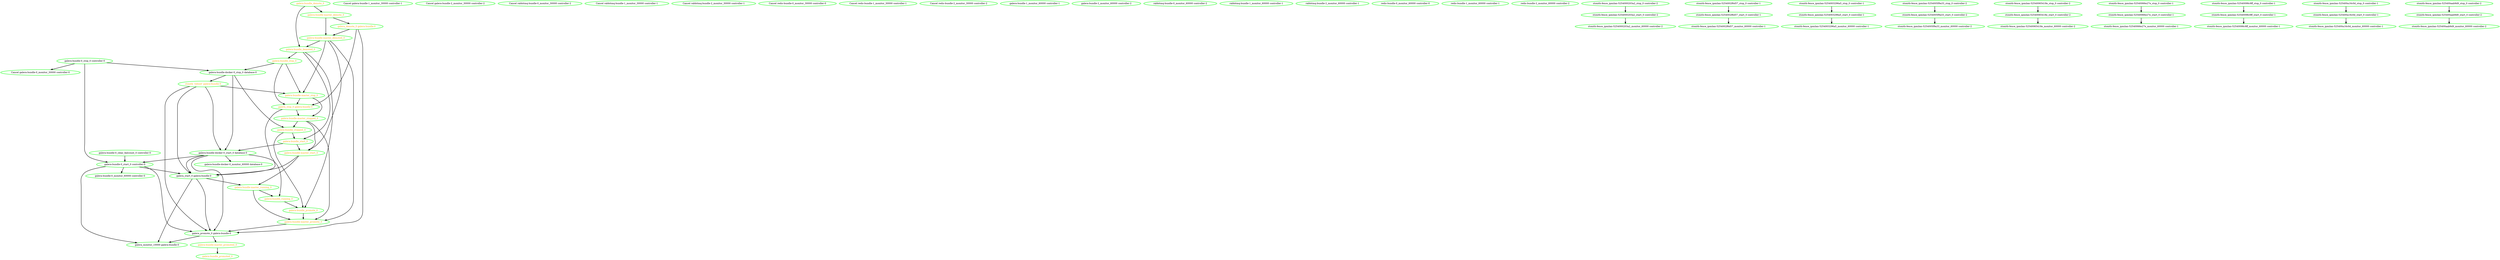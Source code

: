 digraph "g" {
"Cancel galera-bundle-0_monitor_30000 controller-0" [ style=bold color="green" fontcolor="black"]
"Cancel galera-bundle-1_monitor_30000 controller-1" [ style=bold color="green" fontcolor="black"]
"Cancel galera-bundle-2_monitor_30000 controller-2" [ style=bold color="green" fontcolor="black"]
"Cancel rabbitmq-bundle-0_monitor_30000 controller-2" [ style=bold color="green" fontcolor="black"]
"Cancel rabbitmq-bundle-1_monitor_30000 controller-1" [ style=bold color="green" fontcolor="black"]
"Cancel rabbitmq-bundle-2_monitor_30000 controller-1" [ style=bold color="green" fontcolor="black"]
"Cancel redis-bundle-0_monitor_30000 controller-0" [ style=bold color="green" fontcolor="black"]
"Cancel redis-bundle-1_monitor_30000 controller-1" [ style=bold color="green" fontcolor="black"]
"Cancel redis-bundle-2_monitor_30000 controller-2" [ style=bold color="green" fontcolor="black"]
"galera-bundle-0_clear_failcount_0 controller-0" -> "galera-bundle-0_start_0 controller-0" [ style = bold]
"galera-bundle-0_clear_failcount_0 controller-0" [ style=bold color="green" fontcolor="black"]
"galera-bundle-0_monitor_60000 controller-0" [ style=bold color="green" fontcolor="black"]
"galera-bundle-0_start_0 controller-0" -> "galera-bundle-0_monitor_60000 controller-0" [ style = bold]
"galera-bundle-0_start_0 controller-0" -> "galera_monitor_10000 galera-bundle-0" [ style = bold]
"galera-bundle-0_start_0 controller-0" -> "galera_promote_0 galera-bundle-0" [ style = bold]
"galera-bundle-0_start_0 controller-0" -> "galera_start_0 galera-bundle-0" [ style = bold]
"galera-bundle-0_start_0 controller-0" [ style=bold color="green" fontcolor="black"]
"galera-bundle-0_stop_0 controller-0" -> "Cancel galera-bundle-0_monitor_30000 controller-0" [ style = bold]
"galera-bundle-0_stop_0 controller-0" -> "galera-bundle-0_start_0 controller-0" [ style = bold]
"galera-bundle-0_stop_0 controller-0" -> "galera-bundle-docker-0_stop_0 database-0" [ style = bold]
"galera-bundle-0_stop_0 controller-0" [ style=bold color="green" fontcolor="black"]
"galera-bundle-1_monitor_60000 controller-1" [ style=bold color="green" fontcolor="black"]
"galera-bundle-2_monitor_60000 controller-2" [ style=bold color="green" fontcolor="black"]
"galera-bundle-docker-0_monitor_60000 database-0" [ style=bold color="green" fontcolor="black"]
"galera-bundle-docker-0_start_0 database-0" -> "galera-bundle-0_start_0 controller-0" [ style = bold]
"galera-bundle-docker-0_start_0 database-0" -> "galera-bundle-docker-0_monitor_60000 database-0" [ style = bold]
"galera-bundle-docker-0_start_0 database-0" -> "galera-bundle_running_0" [ style = bold]
"galera-bundle-docker-0_start_0 database-0" -> "galera_promote_0 galera-bundle-0" [ style = bold]
"galera-bundle-docker-0_start_0 database-0" -> "galera_start_0 galera-bundle-0" [ style = bold]
"galera-bundle-docker-0_start_0 database-0" [ style=bold color="green" fontcolor="black"]
"galera-bundle-docker-0_stop_0 database-0" -> "galera-bundle-docker-0_start_0 database-0" [ style = bold]
"galera-bundle-docker-0_stop_0 database-0" -> "galera-bundle_stopped_0" [ style = bold]
"galera-bundle-docker-0_stop_0 database-0" -> "stonith 'reboot' galera-bundle-0" [ style = bold]
"galera-bundle-docker-0_stop_0 database-0" [ style=bold color="green" fontcolor="black"]
"galera-bundle-master_demote_0" -> "galera-bundle-master_demoted_0" [ style = bold]
"galera-bundle-master_demote_0" -> "galera_demote_0 galera-bundle-0" [ style = bold]
"galera-bundle-master_demote_0" [ style=bold color="green" fontcolor="orange"]
"galera-bundle-master_demoted_0" -> "galera-bundle-master_promote_0" [ style = bold]
"galera-bundle-master_demoted_0" -> "galera-bundle-master_start_0" [ style = bold]
"galera-bundle-master_demoted_0" -> "galera-bundle-master_stop_0" [ style = bold]
"galera-bundle-master_demoted_0" -> "galera-bundle_demoted_0" [ style = bold]
"galera-bundle-master_demoted_0" [ style=bold color="green" fontcolor="orange"]
"galera-bundle-master_promote_0" -> "galera_promote_0 galera-bundle-0" [ style = bold]
"galera-bundle-master_promote_0" [ style=bold color="green" fontcolor="orange"]
"galera-bundle-master_promoted_0" -> "galera-bundle_promoted_0" [ style = bold]
"galera-bundle-master_promoted_0" [ style=bold color="green" fontcolor="orange"]
"galera-bundle-master_running_0" -> "galera-bundle-master_promote_0" [ style = bold]
"galera-bundle-master_running_0" -> "galera-bundle_running_0" [ style = bold]
"galera-bundle-master_running_0" [ style=bold color="green" fontcolor="orange"]
"galera-bundle-master_start_0" -> "galera-bundle-master_running_0" [ style = bold]
"galera-bundle-master_start_0" -> "galera_start_0 galera-bundle-0" [ style = bold]
"galera-bundle-master_start_0" [ style=bold color="green" fontcolor="orange"]
"galera-bundle-master_stop_0" -> "galera-bundle-master_stopped_0" [ style = bold]
"galera-bundle-master_stop_0" -> "galera_stop_0 galera-bundle-0" [ style = bold]
"galera-bundle-master_stop_0" [ style=bold color="green" fontcolor="orange"]
"galera-bundle-master_stopped_0" -> "galera-bundle-master_promote_0" [ style = bold]
"galera-bundle-master_stopped_0" -> "galera-bundle-master_start_0" [ style = bold]
"galera-bundle-master_stopped_0" -> "galera-bundle_stopped_0" [ style = bold]
"galera-bundle-master_stopped_0" [ style=bold color="green" fontcolor="orange"]
"galera-bundle_demote_0" -> "galera-bundle-master_demote_0" [ style = bold]
"galera-bundle_demote_0" -> "galera-bundle_demoted_0" [ style = bold]
"galera-bundle_demote_0" [ style=bold color="green" fontcolor="orange"]
"galera-bundle_demoted_0" -> "galera-bundle_promote_0" [ style = bold]
"galera-bundle_demoted_0" -> "galera-bundle_start_0" [ style = bold]
"galera-bundle_demoted_0" -> "galera-bundle_stop_0" [ style = bold]
"galera-bundle_demoted_0" [ style=bold color="green" fontcolor="orange"]
"galera-bundle_promote_0" -> "galera-bundle-master_promote_0" [ style = bold]
"galera-bundle_promote_0" [ style=bold color="green" fontcolor="orange"]
"galera-bundle_promoted_0" [ style=bold color="green" fontcolor="orange"]
"galera-bundle_running_0" -> "galera-bundle_promote_0" [ style = bold]
"galera-bundle_running_0" [ style=bold color="green" fontcolor="orange"]
"galera-bundle_start_0" -> "galera-bundle-docker-0_start_0 database-0" [ style = bold]
"galera-bundle_start_0" -> "galera-bundle-master_start_0" [ style = bold]
"galera-bundle_start_0" [ style=bold color="green" fontcolor="orange"]
"galera-bundle_stop_0" -> "galera-bundle-docker-0_stop_0 database-0" [ style = bold]
"galera-bundle_stop_0" -> "galera-bundle-master_stop_0" [ style = bold]
"galera-bundle_stop_0" -> "galera_stop_0 galera-bundle-0" [ style = bold]
"galera-bundle_stop_0" [ style=bold color="green" fontcolor="orange"]
"galera-bundle_stopped_0" -> "galera-bundle_promote_0" [ style = bold]
"galera-bundle_stopped_0" -> "galera-bundle_start_0" [ style = bold]
"galera-bundle_stopped_0" [ style=bold color="green" fontcolor="orange"]
"galera_demote_0 galera-bundle-0" -> "galera-bundle-master_demoted_0" [ style = bold]
"galera_demote_0 galera-bundle-0" -> "galera_promote_0 galera-bundle-0" [ style = bold]
"galera_demote_0 galera-bundle-0" -> "galera_stop_0 galera-bundle-0" [ style = bold]
"galera_demote_0 galera-bundle-0" [ style=bold color="green" fontcolor="orange"]
"galera_monitor_10000 galera-bundle-0" [ style=bold color="green" fontcolor="black"]
"galera_promote_0 galera-bundle-0" -> "galera-bundle-master_promoted_0" [ style = bold]
"galera_promote_0 galera-bundle-0" -> "galera_monitor_10000 galera-bundle-0" [ style = bold]
"galera_promote_0 galera-bundle-0" [ style=bold color="green" fontcolor="black"]
"galera_start_0 galera-bundle-0" -> "galera-bundle-master_running_0" [ style = bold]
"galera_start_0 galera-bundle-0" -> "galera_monitor_10000 galera-bundle-0" [ style = bold]
"galera_start_0 galera-bundle-0" -> "galera_promote_0 galera-bundle-0" [ style = bold]
"galera_start_0 galera-bundle-0" [ style=bold color="green" fontcolor="black"]
"galera_stop_0 galera-bundle-0" -> "galera-bundle-master_stopped_0" [ style = bold]
"galera_stop_0 galera-bundle-0" -> "galera_start_0 galera-bundle-0" [ style = bold]
"galera_stop_0 galera-bundle-0" [ style=bold color="green" fontcolor="orange"]
"rabbitmq-bundle-0_monitor_60000 controller-2" [ style=bold color="green" fontcolor="black"]
"rabbitmq-bundle-1_monitor_60000 controller-1" [ style=bold color="green" fontcolor="black"]
"rabbitmq-bundle-2_monitor_60000 controller-1" [ style=bold color="green" fontcolor="black"]
"redis-bundle-0_monitor_60000 controller-0" [ style=bold color="green" fontcolor="black"]
"redis-bundle-1_monitor_60000 controller-1" [ style=bold color="green" fontcolor="black"]
"redis-bundle-2_monitor_60000 controller-2" [ style=bold color="green" fontcolor="black"]
"stonith 'reboot' galera-bundle-0" -> "galera-bundle-docker-0_start_0 database-0" [ style = bold]
"stonith 'reboot' galera-bundle-0" -> "galera-bundle-master_stop_0" [ style = bold]
"stonith 'reboot' galera-bundle-0" -> "galera_promote_0 galera-bundle-0" [ style = bold]
"stonith 'reboot' galera-bundle-0" -> "galera_start_0 galera-bundle-0" [ style = bold]
"stonith 'reboot' galera-bundle-0" [ style=bold color="green" fontcolor="orange"]
"stonith-fence_ipmilan-5254000203a2_monitor_60000 controller-2" [ style=bold color="green" fontcolor="black"]
"stonith-fence_ipmilan-5254000203a2_start_0 controller-2" -> "stonith-fence_ipmilan-5254000203a2_monitor_60000 controller-2" [ style = bold]
"stonith-fence_ipmilan-5254000203a2_start_0 controller-2" [ style=bold color="green" fontcolor="black"]
"stonith-fence_ipmilan-5254000203a2_stop_0 controller-2" -> "stonith-fence_ipmilan-5254000203a2_start_0 controller-2" [ style = bold]
"stonith-fence_ipmilan-5254000203a2_stop_0 controller-2" [ style=bold color="green" fontcolor="black"]
"stonith-fence_ipmilan-5254002f6d57_monitor_60000 controller-1" [ style=bold color="green" fontcolor="black"]
"stonith-fence_ipmilan-5254002f6d57_start_0 controller-1" -> "stonith-fence_ipmilan-5254002f6d57_monitor_60000 controller-1" [ style = bold]
"stonith-fence_ipmilan-5254002f6d57_start_0 controller-1" [ style=bold color="green" fontcolor="black"]
"stonith-fence_ipmilan-5254002f6d57_stop_0 controller-1" -> "stonith-fence_ipmilan-5254002f6d57_start_0 controller-1" [ style = bold]
"stonith-fence_ipmilan-5254002f6d57_stop_0 controller-1" [ style=bold color="green" fontcolor="black"]
"stonith-fence_ipmilan-5254003296a5_monitor_60000 controller-1" [ style=bold color="green" fontcolor="black"]
"stonith-fence_ipmilan-5254003296a5_start_0 controller-1" -> "stonith-fence_ipmilan-5254003296a5_monitor_60000 controller-1" [ style = bold]
"stonith-fence_ipmilan-5254003296a5_start_0 controller-1" [ style=bold color="green" fontcolor="black"]
"stonith-fence_ipmilan-5254003296a5_stop_0 controller-1" -> "stonith-fence_ipmilan-5254003296a5_start_0 controller-1" [ style = bold]
"stonith-fence_ipmilan-5254003296a5_stop_0 controller-1" [ style=bold color="green" fontcolor="black"]
"stonith-fence_ipmilan-5254005f9a33_monitor_60000 controller-2" [ style=bold color="green" fontcolor="black"]
"stonith-fence_ipmilan-5254005f9a33_start_0 controller-2" -> "stonith-fence_ipmilan-5254005f9a33_monitor_60000 controller-2" [ style = bold]
"stonith-fence_ipmilan-5254005f9a33_start_0 controller-2" [ style=bold color="green" fontcolor="black"]
"stonith-fence_ipmilan-5254005f9a33_stop_0 controller-2" -> "stonith-fence_ipmilan-5254005f9a33_start_0 controller-2" [ style = bold]
"stonith-fence_ipmilan-5254005f9a33_stop_0 controller-2" [ style=bold color="green" fontcolor="black"]
"stonith-fence_ipmilan-52540065418e_monitor_60000 controller-2" [ style=bold color="green" fontcolor="black"]
"stonith-fence_ipmilan-52540065418e_start_0 controller-2" -> "stonith-fence_ipmilan-52540065418e_monitor_60000 controller-2" [ style = bold]
"stonith-fence_ipmilan-52540065418e_start_0 controller-2" [ style=bold color="green" fontcolor="black"]
"stonith-fence_ipmilan-52540065418e_stop_0 controller-2" -> "stonith-fence_ipmilan-52540065418e_start_0 controller-2" [ style = bold]
"stonith-fence_ipmilan-52540065418e_stop_0 controller-2" [ style=bold color="green" fontcolor="black"]
"stonith-fence_ipmilan-52540066e27e_monitor_60000 controller-1" [ style=bold color="green" fontcolor="black"]
"stonith-fence_ipmilan-52540066e27e_start_0 controller-1" -> "stonith-fence_ipmilan-52540066e27e_monitor_60000 controller-1" [ style = bold]
"stonith-fence_ipmilan-52540066e27e_start_0 controller-1" [ style=bold color="green" fontcolor="black"]
"stonith-fence_ipmilan-52540066e27e_stop_0 controller-1" -> "stonith-fence_ipmilan-52540066e27e_start_0 controller-1" [ style = bold]
"stonith-fence_ipmilan-52540066e27e_stop_0 controller-1" [ style=bold color="green" fontcolor="black"]
"stonith-fence_ipmilan-52540098c9ff_monitor_60000 controller-1" [ style=bold color="green" fontcolor="black"]
"stonith-fence_ipmilan-52540098c9ff_start_0 controller-1" -> "stonith-fence_ipmilan-52540098c9ff_monitor_60000 controller-1" [ style = bold]
"stonith-fence_ipmilan-52540098c9ff_start_0 controller-1" [ style=bold color="green" fontcolor="black"]
"stonith-fence_ipmilan-52540098c9ff_stop_0 controller-1" -> "stonith-fence_ipmilan-52540098c9ff_start_0 controller-1" [ style = bold]
"stonith-fence_ipmilan-52540098c9ff_stop_0 controller-1" [ style=bold color="green" fontcolor="black"]
"stonith-fence_ipmilan-525400a16c0d_monitor_60000 controller-1" [ style=bold color="green" fontcolor="black"]
"stonith-fence_ipmilan-525400a16c0d_start_0 controller-1" -> "stonith-fence_ipmilan-525400a16c0d_monitor_60000 controller-1" [ style = bold]
"stonith-fence_ipmilan-525400a16c0d_start_0 controller-1" [ style=bold color="green" fontcolor="black"]
"stonith-fence_ipmilan-525400a16c0d_stop_0 controller-1" -> "stonith-fence_ipmilan-525400a16c0d_start_0 controller-1" [ style = bold]
"stonith-fence_ipmilan-525400a16c0d_stop_0 controller-1" [ style=bold color="green" fontcolor="black"]
"stonith-fence_ipmilan-525400aab9d9_monitor_60000 controller-2" [ style=bold color="green" fontcolor="black"]
"stonith-fence_ipmilan-525400aab9d9_start_0 controller-2" -> "stonith-fence_ipmilan-525400aab9d9_monitor_60000 controller-2" [ style = bold]
"stonith-fence_ipmilan-525400aab9d9_start_0 controller-2" [ style=bold color="green" fontcolor="black"]
"stonith-fence_ipmilan-525400aab9d9_stop_0 controller-2" -> "stonith-fence_ipmilan-525400aab9d9_start_0 controller-2" [ style = bold]
"stonith-fence_ipmilan-525400aab9d9_stop_0 controller-2" [ style=bold color="green" fontcolor="black"]
}

